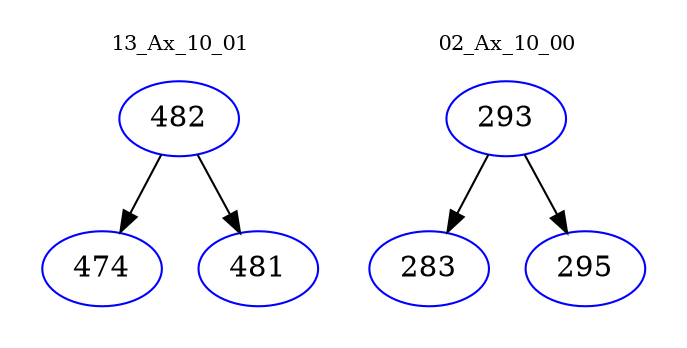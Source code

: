 digraph{
subgraph cluster_0 {
color = white
label = "13_Ax_10_01";
fontsize=10;
T0_482 [label="482", color="blue"]
T0_482 -> T0_474 [color="black"]
T0_474 [label="474", color="blue"]
T0_482 -> T0_481 [color="black"]
T0_481 [label="481", color="blue"]
}
subgraph cluster_1 {
color = white
label = "02_Ax_10_00";
fontsize=10;
T1_293 [label="293", color="blue"]
T1_293 -> T1_283 [color="black"]
T1_283 [label="283", color="blue"]
T1_293 -> T1_295 [color="black"]
T1_295 [label="295", color="blue"]
}
}
